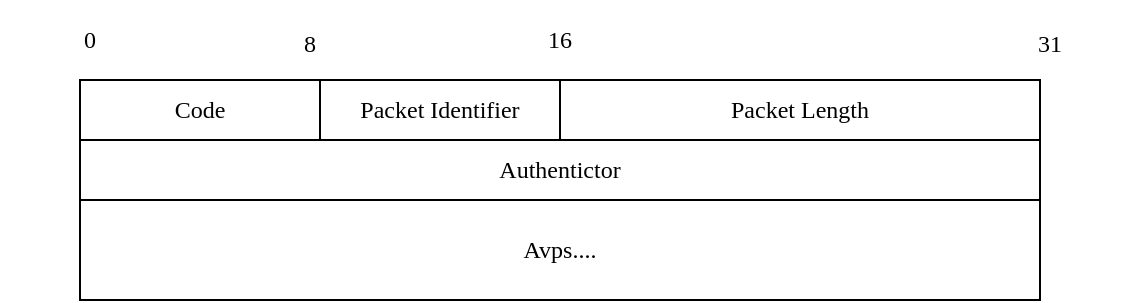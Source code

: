 <mxfile version="22.0.4" type="github">
  <diagram name="第 1 页" id="5HKKA12K4KXDigwtHkgY">
    <mxGraphModel dx="1022" dy="686" grid="1" gridSize="10" guides="1" tooltips="1" connect="1" arrows="1" fold="1" page="1" pageScale="1" pageWidth="827" pageHeight="1169" math="0" shadow="0">
      <root>
        <mxCell id="0" />
        <mxCell id="1" parent="0" />
        <mxCell id="vV9EhALcMcafSD5R_yIb-1" value="&lt;font style=&quot;font-size: 12px;&quot;&gt;16&lt;/font&gt;" style="rounded=1;whiteSpace=wrap;html=1;strokeColor=none;fontFamily=Times New Roman;" parent="1" vertex="1">
          <mxGeometry x="305" y="320" width="90" height="40" as="geometry" />
        </mxCell>
        <mxCell id="53fJsI2zExvIf3YaaM0B-7" value="&lt;font style=&quot;font-size: 12px;&quot;&gt;0&lt;/font&gt;" style="rounded=1;whiteSpace=wrap;html=1;strokeColor=none;fontFamily=Times New Roman;" parent="1" vertex="1">
          <mxGeometry x="70" y="320" width="90" height="40" as="geometry" />
        </mxCell>
        <mxCell id="53fJsI2zExvIf3YaaM0B-8" value="&lt;font style=&quot;font-size: 12px;&quot;&gt;8&lt;/font&gt;" style="rounded=1;whiteSpace=wrap;html=1;strokeColor=none;fontSize=15;fontFamily=Times New Roman;" parent="1" vertex="1">
          <mxGeometry x="180" y="320" width="90" height="40" as="geometry" />
        </mxCell>
        <mxCell id="53fJsI2zExvIf3YaaM0B-9" value="&lt;font style=&quot;font-size: 12px;&quot;&gt;31&lt;/font&gt;" style="rounded=1;whiteSpace=wrap;html=1;strokeColor=none;fontSize=15;fontFamily=Times New Roman;" parent="1" vertex="1">
          <mxGeometry x="550" y="320" width="90" height="40" as="geometry" />
        </mxCell>
        <mxCell id="53fJsI2zExvIf3YaaM0B-4" value="Packet Length" style="rounded=0;whiteSpace=wrap;html=1;fontSize=12;fontFamily=Times New Roman;" parent="1" vertex="1">
          <mxGeometry x="350" y="360" width="240" height="30" as="geometry" />
        </mxCell>
        <mxCell id="53fJsI2zExvIf3YaaM0B-5" value="&lt;font style=&quot;font-size: 12px;&quot;&gt;Authentictor&lt;/font&gt;" style="rounded=0;whiteSpace=wrap;html=1;fontFamily=Times New Roman;" parent="1" vertex="1">
          <mxGeometry x="110" y="390" width="480" height="30" as="geometry" />
        </mxCell>
        <mxCell id="53fJsI2zExvIf3YaaM0B-6" value="&lt;font style=&quot;font-size: 12px;&quot;&gt;Avps....&lt;/font&gt;" style="rounded=0;whiteSpace=wrap;html=1;fontFamily=Times New Roman;" parent="1" vertex="1">
          <mxGeometry x="110" y="420" width="480" height="50" as="geometry" />
        </mxCell>
        <mxCell id="53fJsI2zExvIf3YaaM0B-13" value="&lt;font style=&quot;font-size: 12px;&quot;&gt;Packet Identifier&lt;/font&gt;" style="rounded=0;whiteSpace=wrap;html=1;fontFamily=Times New Roman;" parent="1" vertex="1">
          <mxGeometry x="230" y="360" width="120" height="30" as="geometry" />
        </mxCell>
        <mxCell id="53fJsI2zExvIf3YaaM0B-14" value="&lt;font style=&quot;font-size: 12px;&quot;&gt;Code&lt;/font&gt;" style="rounded=0;whiteSpace=wrap;html=1;fontFamily=Times New Roman;" parent="1" vertex="1">
          <mxGeometry x="110" y="360" width="120" height="30" as="geometry" />
        </mxCell>
      </root>
    </mxGraphModel>
  </diagram>
</mxfile>
